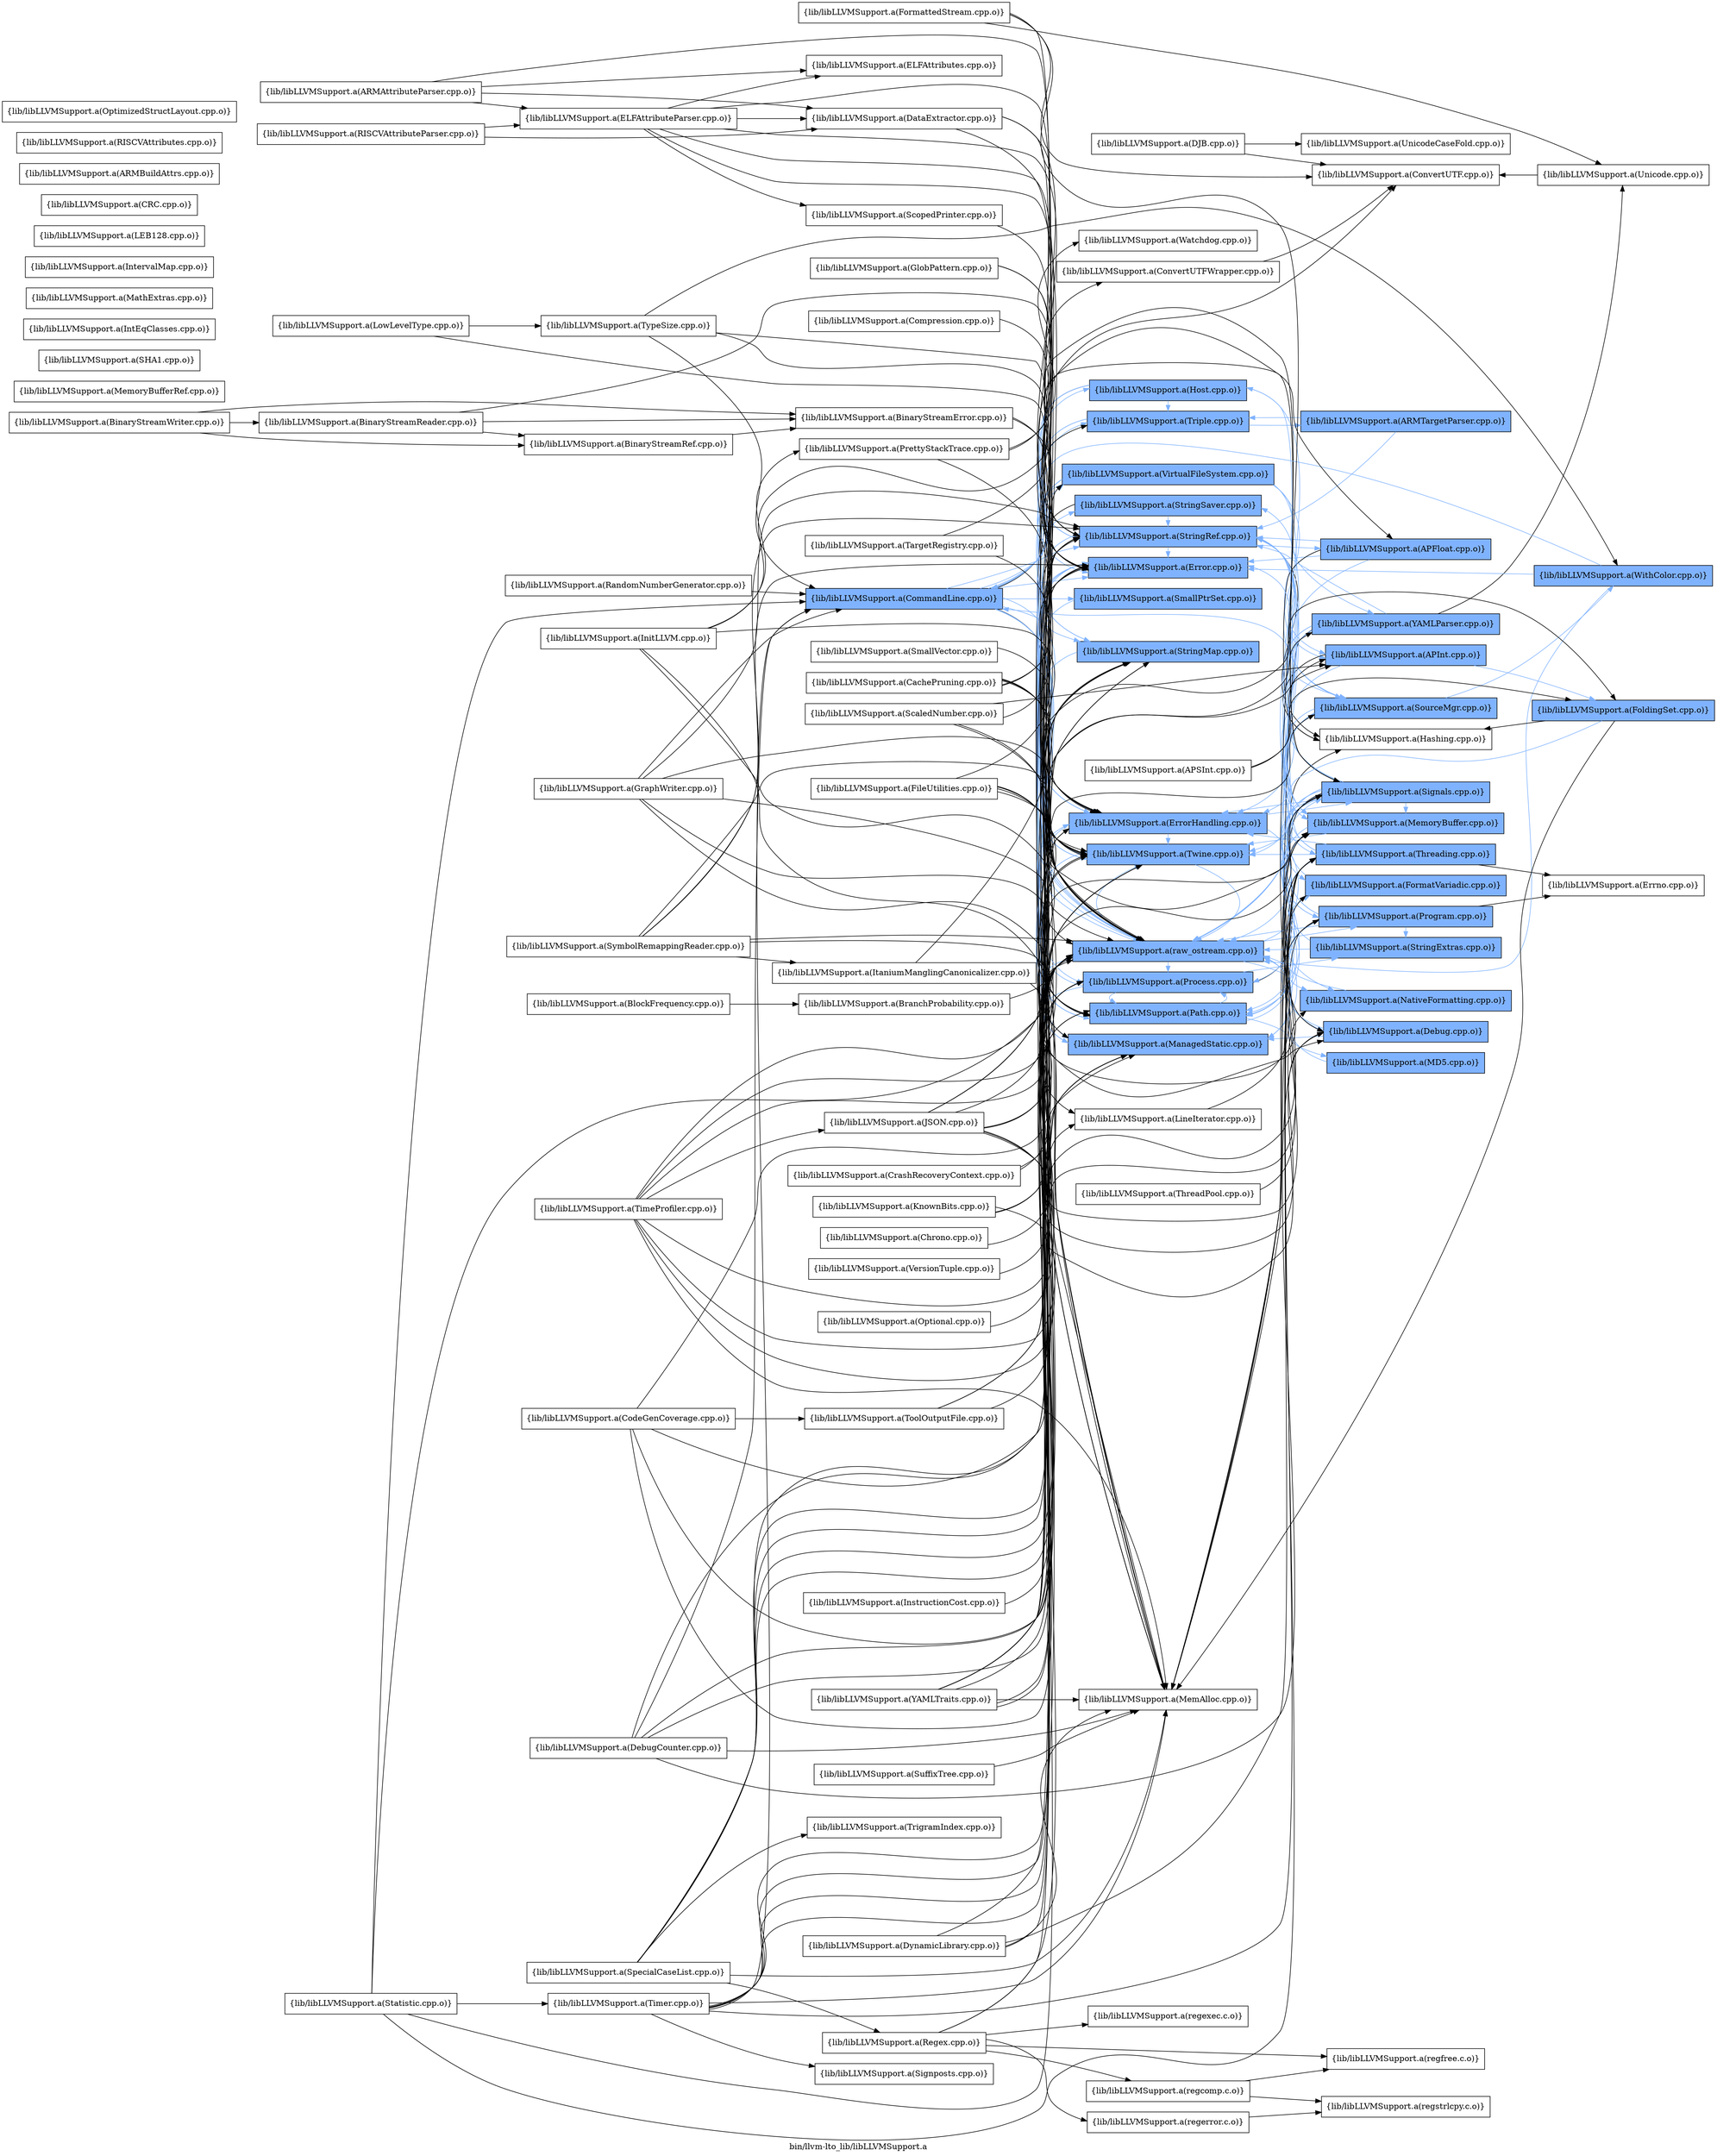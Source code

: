 digraph "bin/llvm-lto_lib/libLLVMSupport.a" {
	label="bin/llvm-lto_lib/libLLVMSupport.a";
	rankdir=LR;
	{ rank=same; Node0x55b14d5c6668;  }
	{ rank=same; Node0x55b14d5b65d8; Node0x55b14d5be5f8; Node0x55b14d5bed78; Node0x55b14d5b6bc8; Node0x55b14d5b8f18; Node0x55b14d5d0c08; Node0x55b14d5bbe98; Node0x55b14d5cd508; Node0x55b14d5cdb48; Node0x55b14d5c9ae8; Node0x55b14d5b4468; Node0x55b14d5b3068; Node0x55b14d5d8048; Node0x55b14d5d67e8; Node0x55b14d5d6f18; Node0x55b14d5d6798;  }
	{ rank=same; Node0x55b14d5b72a8; Node0x55b14d5bd3d8; Node0x55b14d5cb0c8; Node0x55b14d5ccba8; Node0x55b14d5b4738; Node0x55b14d5b3bf8; Node0x55b14d5c9818; Node0x55b14d5b4cd8; Node0x55b14d5b8798; Node0x55b14d5ce958; Node0x55b14d5d6ab8; Node0x55b14d5ca768; Node0x55b14d5b9968; Node0x55b14d5d7698; Node0x55b14d5b96e8; Node0x55b14d5d77d8;  }
	{ rank=same; Node0x55b14d5c6668;  }
	{ rank=same; Node0x55b14d5b65d8; Node0x55b14d5be5f8; Node0x55b14d5bed78; Node0x55b14d5b6bc8; Node0x55b14d5b8f18; Node0x55b14d5d0c08; Node0x55b14d5bbe98; Node0x55b14d5cd508; Node0x55b14d5cdb48; Node0x55b14d5c9ae8; Node0x55b14d5b4468; Node0x55b14d5b3068; Node0x55b14d5d8048; Node0x55b14d5d67e8; Node0x55b14d5d6f18; Node0x55b14d5d6798;  }
	{ rank=same; Node0x55b14d5b72a8; Node0x55b14d5bd3d8; Node0x55b14d5cb0c8; Node0x55b14d5ccba8; Node0x55b14d5b4738; Node0x55b14d5b3bf8; Node0x55b14d5c9818; Node0x55b14d5b4cd8; Node0x55b14d5b8798; Node0x55b14d5ce958; Node0x55b14d5d6ab8; Node0x55b14d5ca768; Node0x55b14d5b9968; Node0x55b14d5d7698; Node0x55b14d5b96e8; Node0x55b14d5d77d8;  }

	Node0x55b14d5c6668 [shape=record,shape=box,group=1,style=filled,fillcolor="0.600000 0.5 1",label="{lib/libLLVMSupport.a(CommandLine.cpp.o)}"];
	Node0x55b14d5c6668 -> Node0x55b14d5b65d8;
	Node0x55b14d5c6668 -> Node0x55b14d5be5f8[color="0.600000 0.5 1"];
	Node0x55b14d5c6668 -> Node0x55b14d5bed78[color="0.600000 0.5 1"];
	Node0x55b14d5c6668 -> Node0x55b14d5b6bc8[color="0.600000 0.5 1"];
	Node0x55b14d5c6668 -> Node0x55b14d5b8f18;
	Node0x55b14d5c6668 -> Node0x55b14d5d0c08[color="0.600000 0.5 1"];
	Node0x55b14d5c6668 -> Node0x55b14d5bbe98[color="0.600000 0.5 1"];
	Node0x55b14d5c6668 -> Node0x55b14d5cd508[color="0.600000 0.5 1"];
	Node0x55b14d5c6668 -> Node0x55b14d5cdb48[color="0.600000 0.5 1"];
	Node0x55b14d5c6668 -> Node0x55b14d5c9ae8[color="0.600000 0.5 1"];
	Node0x55b14d5c6668 -> Node0x55b14d5b4468[color="0.600000 0.5 1"];
	Node0x55b14d5c6668 -> Node0x55b14d5b3068[color="0.600000 0.5 1"];
	Node0x55b14d5c6668 -> Node0x55b14d5d8048[color="0.600000 0.5 1"];
	Node0x55b14d5c6668 -> Node0x55b14d5d67e8[color="0.600000 0.5 1"];
	Node0x55b14d5c6668 -> Node0x55b14d5d6f18[color="0.600000 0.5 1"];
	Node0x55b14d5c6668 -> Node0x55b14d5d6798[color="0.600000 0.5 1"];
	Node0x55b14d5be5f8 [shape=record,shape=box,group=1,style=filled,fillcolor="0.600000 0.5 1",label="{lib/libLLVMSupport.a(Error.cpp.o)}"];
	Node0x55b14d5be5f8 -> Node0x55b14d5bed78[color="0.600000 0.5 1"];
	Node0x55b14d5be5f8 -> Node0x55b14d5b6bc8[color="0.600000 0.5 1"];
	Node0x55b14d5be5f8 -> Node0x55b14d5b4468[color="0.600000 0.5 1"];
	Node0x55b14d5be5f8 -> Node0x55b14d5d8048[color="0.600000 0.5 1"];
	Node0x55b14d5bed78 [shape=record,shape=box,group=1,style=filled,fillcolor="0.600000 0.5 1",label="{lib/libLLVMSupport.a(ErrorHandling.cpp.o)}"];
	Node0x55b14d5bed78 -> Node0x55b14d5bd3d8[color="0.600000 0.5 1"];
	Node0x55b14d5bed78 -> Node0x55b14d5b4468[color="0.600000 0.5 1"];
	Node0x55b14d5bed78 -> Node0x55b14d5d8048[color="0.600000 0.5 1"];
	Node0x55b14d5bed78 -> Node0x55b14d5cb0c8[color="0.600000 0.5 1"];
	Node0x55b14d5cbd98 [shape=record,shape=box,group=0,label="{lib/libLLVMSupport.a(InitLLVM.cpp.o)}"];
	Node0x55b14d5cbd98 -> Node0x55b14d5bed78;
	Node0x55b14d5cbd98 -> Node0x55b14d5b6bc8;
	Node0x55b14d5cbd98 -> Node0x55b14d5b8f18;
	Node0x55b14d5cbd98 -> Node0x55b14d5bb948;
	Node0x55b14d5cbd98 -> Node0x55b14d5cb0c8;
	Node0x55b14d5b8f18 [shape=record,shape=box,group=0,label="{lib/libLLVMSupport.a(MemAlloc.cpp.o)}"];
	Node0x55b14d5b8798 [shape=record,shape=box,group=1,style=filled,fillcolor="0.600000 0.5 1",label="{lib/libLLVMSupport.a(MemoryBuffer.cpp.o)}"];
	Node0x55b14d5b8798 -> Node0x55b14d5be5f8[color="0.600000 0.5 1"];
	Node0x55b14d5b8798 -> Node0x55b14d5b4468[color="0.600000 0.5 1"];
	Node0x55b14d5b8798 -> Node0x55b14d5d6f18[color="0.600000 0.5 1"];
	Node0x55b14d5b8798 -> Node0x55b14d5d6798[color="0.600000 0.5 1"];
	Node0x55b14d5b8798 -> Node0x55b14d5d7698[color="0.600000 0.5 1"];
	Node0x55b14d5b9e18 [shape=record,shape=box,group=0,label="{lib/libLLVMSupport.a(MemoryBufferRef.cpp.o)}"];
	Node0x55b14d5ce958 [shape=record,shape=box,group=1,style=filled,fillcolor="0.600000 0.5 1",label="{lib/libLLVMSupport.a(SourceMgr.cpp.o)}"];
	Node0x55b14d5ce958 -> Node0x55b14d5b8798[color="0.600000 0.5 1"];
	Node0x55b14d5ce958 -> Node0x55b14d5cdb48[color="0.600000 0.5 1"];
	Node0x55b14d5ce958 -> Node0x55b14d5b4468[color="0.600000 0.5 1"];
	Node0x55b14d5ce958 -> Node0x55b14d5d6338[color="0.600000 0.5 1"];
	Node0x55b14d5ce958 -> Node0x55b14d5d8048[color="0.600000 0.5 1"];
	Node0x55b14d5ce958 -> Node0x55b14d5d6f18[color="0.600000 0.5 1"];
	Node0x55b14d5bbe98 [shape=record,shape=box,group=1,style=filled,fillcolor="0.600000 0.5 1",label="{lib/libLLVMSupport.a(StringMap.cpp.o)}"];
	Node0x55b14d5bbe98 -> Node0x55b14d5bed78[color="0.600000 0.5 1"];
	Node0x55b14d5cdb48 [shape=record,shape=box,group=1,style=filled,fillcolor="0.600000 0.5 1",label="{lib/libLLVMSupport.a(StringRef.cpp.o)}"];
	Node0x55b14d5cdb48 -> Node0x55b14d5b4738[color="0.600000 0.5 1"];
	Node0x55b14d5cdb48 -> Node0x55b14d5b3bf8[color="0.600000 0.5 1"];
	Node0x55b14d5cdb48 -> Node0x55b14d5be5f8[color="0.600000 0.5 1"];
	Node0x55b14d5cdb48 -> Node0x55b14d5c9818;
	Node0x55b14d5b4468 [shape=record,shape=box,group=1,style=filled,fillcolor="0.600000 0.5 1",label="{lib/libLLVMSupport.a(Twine.cpp.o)}"];
	Node0x55b14d5b4468 -> Node0x55b14d5d8048[color="0.600000 0.5 1"];
	Node0x55b14d5d8048 [shape=record,shape=box,group=1,style=filled,fillcolor="0.600000 0.5 1",label="{lib/libLLVMSupport.a(raw_ostream.cpp.o)}"];
	Node0x55b14d5d8048 -> Node0x55b14d5be5f8[color="0.600000 0.5 1"];
	Node0x55b14d5d8048 -> Node0x55b14d5bed78[color="0.600000 0.5 1"];
	Node0x55b14d5d8048 -> Node0x55b14d5ca768[color="0.600000 0.5 1"];
	Node0x55b14d5d8048 -> Node0x55b14d5b9968[color="0.600000 0.5 1"];
	Node0x55b14d5d8048 -> Node0x55b14d5b4468[color="0.600000 0.5 1"];
	Node0x55b14d5d8048 -> Node0x55b14d5d6f18[color="0.600000 0.5 1"];
	Node0x55b14d5d8048 -> Node0x55b14d5d6798[color="0.600000 0.5 1"];
	Node0x55b14d5d8048 -> Node0x55b14d5d7698[color="0.600000 0.5 1"];
	Node0x55b14d5d6f18 [shape=record,shape=box,group=1,style=filled,fillcolor="0.600000 0.5 1",label="{lib/libLLVMSupport.a(Path.cpp.o)}"];
	Node0x55b14d5d6f18 -> Node0x55b14d5be5f8[color="0.600000 0.5 1"];
	Node0x55b14d5d6f18 -> Node0x55b14d5b96e8[color="0.600000 0.5 1"];
	Node0x55b14d5d6f18 -> Node0x55b14d5cdb48[color="0.600000 0.5 1"];
	Node0x55b14d5d6f18 -> Node0x55b14d5b4468[color="0.600000 0.5 1"];
	Node0x55b14d5d6f18 -> Node0x55b14d5d6798[color="0.600000 0.5 1"];
	Node0x55b14d5d6f18 -> Node0x55b14d5cb0c8[color="0.600000 0.5 1"];
	Node0x55b14d5b3bf8 [shape=record,shape=box,group=1,style=filled,fillcolor="0.600000 0.5 1",label="{lib/libLLVMSupport.a(APInt.cpp.o)}"];
	Node0x55b14d5b3bf8 -> Node0x55b14d5d3228[color="0.600000 0.5 1"];
	Node0x55b14d5b3bf8 -> Node0x55b14d5c9818;
	Node0x55b14d5b3bf8 -> Node0x55b14d5d8048[color="0.600000 0.5 1"];
	Node0x55b14d5c9ae8 [shape=record,shape=box,group=1,style=filled,fillcolor="0.600000 0.5 1",label="{lib/libLLVMSupport.a(Triple.cpp.o)}"];
	Node0x55b14d5c9ae8 -> Node0x55b14d5cdb48[color="0.600000 0.5 1"];
	Node0x55b14d5c9ae8 -> Node0x55b14d5b4cd8[color="0.600000 0.5 1"];
	Node0x55b14d5c9ae8 -> Node0x55b14d5b4468[color="0.600000 0.5 1"];
	Node0x55b14d5b4738 [shape=record,shape=box,group=1,style=filled,fillcolor="0.600000 0.5 1",label="{lib/libLLVMSupport.a(APFloat.cpp.o)}"];
	Node0x55b14d5b4738 -> Node0x55b14d5b3bf8[color="0.600000 0.5 1"];
	Node0x55b14d5b4738 -> Node0x55b14d5be5f8[color="0.600000 0.5 1"];
	Node0x55b14d5b4738 -> Node0x55b14d5c9818;
	Node0x55b14d5b4738 -> Node0x55b14d5cdb48[color="0.600000 0.5 1"];
	Node0x55b14d5b4738 -> Node0x55b14d5d8048[color="0.600000 0.5 1"];
	Node0x55b14d5cc6a8 [shape=record,shape=box,group=0,label="{lib/libLLVMSupport.a(KnownBits.cpp.o)}"];
	Node0x55b14d5cc6a8 -> Node0x55b14d5b3bf8;
	Node0x55b14d5cc6a8 -> Node0x55b14d5bd3d8;
	Node0x55b14d5cc6a8 -> Node0x55b14d5d8048;
	Node0x55b14d5d0c08 [shape=record,shape=box,group=1,style=filled,fillcolor="0.600000 0.5 1",label="{lib/libLLVMSupport.a(SmallPtrSet.cpp.o)}"];
	Node0x55b14d5d0c08 -> Node0x55b14d5bed78[color="0.600000 0.5 1"];
	Node0x55b14d5d77d8 [shape=record,shape=box,group=1,style=filled,fillcolor="0.600000 0.5 1",label="{lib/libLLVMSupport.a(StringExtras.cpp.o)}"];
	Node0x55b14d5d77d8 -> Node0x55b14d5cdb48[color="0.600000 0.5 1"];
	Node0x55b14d5d77d8 -> Node0x55b14d5d8048[color="0.600000 0.5 1"];
	Node0x55b14d5b3d88 [shape=record,shape=box,group=0,label="{lib/libLLVMSupport.a(TypeSize.cpp.o)}"];
	Node0x55b14d5b3d88 -> Node0x55b14d5c6668;
	Node0x55b14d5b3d88 -> Node0x55b14d5bed78;
	Node0x55b14d5b3d88 -> Node0x55b14d5d6338;
	Node0x55b14d5b3d88 -> Node0x55b14d5d8048;
	Node0x55b14d5bd3d8 [shape=record,shape=box,group=1,style=filled,fillcolor="0.600000 0.5 1",label="{lib/libLLVMSupport.a(Debug.cpp.o)}"];
	Node0x55b14d5bd3d8 -> Node0x55b14d5b6bc8[color="0.600000 0.5 1"];
	Node0x55b14d5bd3d8 -> Node0x55b14d5d8048[color="0.600000 0.5 1"];
	Node0x55b14d5b6bc8 [shape=record,shape=box,group=1,style=filled,fillcolor="0.600000 0.5 1",label="{lib/libLLVMSupport.a(ManagedStatic.cpp.o)}"];
	Node0x55b14d5b6bc8 -> Node0x55b14d5ccba8[color="0.600000 0.5 1"];
	Node0x55b14d5c4818 [shape=record,shape=box,group=0,label="{lib/libLLVMSupport.a(BranchProbability.cpp.o)}"];
	Node0x55b14d5c4818 -> Node0x55b14d5d8048;
	Node0x55b14d5c6d98 [shape=record,shape=box,group=0,label="{lib/libLLVMSupport.a(CodeGenCoverage.cpp.o)}"];
	Node0x55b14d5c6d98 -> Node0x55b14d5cbc08;
	Node0x55b14d5c6d98 -> Node0x55b14d5b4468;
	Node0x55b14d5c6d98 -> Node0x55b14d5d8048;
	Node0x55b14d5c6d98 -> Node0x55b14d5d6798;
	Node0x55b14d5c6d98 -> Node0x55b14d5ccba8;
	Node0x55b14d5ca4e8 [shape=record,shape=box,group=0,label="{lib/libLLVMSupport.a(GraphWriter.cpp.o)}"];
	Node0x55b14d5ca4e8 -> Node0x55b14d5c6668;
	Node0x55b14d5ca4e8 -> Node0x55b14d5cdb48;
	Node0x55b14d5ca4e8 -> Node0x55b14d5b4468;
	Node0x55b14d5ca4e8 -> Node0x55b14d5d8048;
	Node0x55b14d5ca4e8 -> Node0x55b14d5d6f18;
	Node0x55b14d5ca4e8 -> Node0x55b14d5d7698;
	Node0x55b14d5d00c8 [shape=record,shape=box,group=0,label="{lib/libLLVMSupport.a(DynamicLibrary.cpp.o)}"];
	Node0x55b14d5d00c8 -> Node0x55b14d5b6bc8;
	Node0x55b14d5d00c8 -> Node0x55b14d5b8f18;
	Node0x55b14d5d00c8 -> Node0x55b14d5bbe98;
	Node0x55b14d5d00c8 -> Node0x55b14d5ccba8;
	Node0x55b14d5c9818 [shape=record,shape=box,group=0,label="{lib/libLLVMSupport.a(Hashing.cpp.o)}"];
	Node0x55b14d5b96e8 [shape=record,shape=box,group=1,style=filled,fillcolor="0.600000 0.5 1",label="{lib/libLLVMSupport.a(MD5.cpp.o)}"];
	Node0x55b14d5b96e8 -> Node0x55b14d5d8048[color="0.600000 0.5 1"];
	Node0x55b14d5cbb68 [shape=record,shape=box,group=0,label="{lib/libLLVMSupport.a(TargetRegistry.cpp.o)}"];
	Node0x55b14d5cbb68 -> Node0x55b14d5c9ae8;
	Node0x55b14d5cbb68 -> Node0x55b14d5d8048;
	Node0x55b14d5cd508 [shape=record,shape=box,group=1,style=filled,fillcolor="0.600000 0.5 1",label="{lib/libLLVMSupport.a(StringSaver.cpp.o)}"];
	Node0x55b14d5cd508 -> Node0x55b14d5b8f18;
	Node0x55b14d5cd508 -> Node0x55b14d5cdb48[color="0.600000 0.5 1"];
	Node0x55b14d5cfda8 [shape=record,shape=box,group=0,label="{lib/libLLVMSupport.a(SHA1.cpp.o)}"];
	Node0x55b14d5d67e8 [shape=record,shape=box,group=1,style=filled,fillcolor="0.600000 0.5 1",label="{lib/libLLVMSupport.a(Host.cpp.o)}"];
	Node0x55b14d5d67e8 -> Node0x55b14d5b8f18;
	Node0x55b14d5d67e8 -> Node0x55b14d5b8798[color="0.600000 0.5 1"];
	Node0x55b14d5d67e8 -> Node0x55b14d5bbe98[color="0.600000 0.5 1"];
	Node0x55b14d5d67e8 -> Node0x55b14d5cdb48[color="0.600000 0.5 1"];
	Node0x55b14d5d67e8 -> Node0x55b14d5c9ae8[color="0.600000 0.5 1"];
	Node0x55b14d5d67e8 -> Node0x55b14d5d8048[color="0.600000 0.5 1"];
	Node0x55b14d5cac68 [shape=record,shape=box,group=0,label="{lib/libLLVMSupport.a(IntEqClasses.cpp.o)}"];
	Node0x55b14d5b8a68 [shape=record,shape=box,group=0,label="{lib/libLLVMSupport.a(MathExtras.cpp.o)}"];
	Node0x55b14d5cc9c8 [shape=record,shape=box,group=0,label="{lib/libLLVMSupport.a(IntervalMap.cpp.o)}"];
	Node0x55b14d5c4d68 [shape=record,shape=box,group=0,label="{lib/libLLVMSupport.a(BlockFrequency.cpp.o)}"];
	Node0x55b14d5c4d68 -> Node0x55b14d5c4818;
	Node0x55b14d5d2008 [shape=record,shape=box,group=0,label="{lib/libLLVMSupport.a(ScaledNumber.cpp.o)}"];
	Node0x55b14d5d2008 -> Node0x55b14d5b4738;
	Node0x55b14d5d2008 -> Node0x55b14d5b3bf8;
	Node0x55b14d5d2008 -> Node0x55b14d5bd3d8;
	Node0x55b14d5d2008 -> Node0x55b14d5d8048;
	Node0x55b14d5d3228 [shape=record,shape=box,group=1,style=filled,fillcolor="0.600000 0.5 1",label="{lib/libLLVMSupport.a(FoldingSet.cpp.o)}"];
	Node0x55b14d5d3228 -> Node0x55b14d5bed78[color="0.600000 0.5 1"];
	Node0x55b14d5d3228 -> Node0x55b14d5c9818;
	Node0x55b14d5d3228 -> Node0x55b14d5b8f18;
	Node0x55b14d5b7ca8 [shape=record,shape=box,group=0,label="{lib/libLLVMSupport.a(LowLevelType.cpp.o)}"];
	Node0x55b14d5b7ca8 -> Node0x55b14d5b3d88;
	Node0x55b14d5b7ca8 -> Node0x55b14d5d8048;
	Node0x55b14d5d7148 [shape=record,shape=box,group=0,label="{lib/libLLVMSupport.a(YAMLTraits.cpp.o)}"];
	Node0x55b14d5d7148 -> Node0x55b14d5bed78;
	Node0x55b14d5d7148 -> Node0x55b14d5b5cc8;
	Node0x55b14d5d7148 -> Node0x55b14d5b8f18;
	Node0x55b14d5d7148 -> Node0x55b14d5b8798;
	Node0x55b14d5d7148 -> Node0x55b14d5ce958;
	Node0x55b14d5d7148 -> Node0x55b14d5bbe98;
	Node0x55b14d5d7148 -> Node0x55b14d5cdb48;
	Node0x55b14d5d7148 -> Node0x55b14d5b4468;
	Node0x55b14d5d7148 -> Node0x55b14d5d6ab8;
	Node0x55b14d5d7148 -> Node0x55b14d5d8048;
	Node0x55b14d5b5cc8 [shape=record,shape=box,group=0,label="{lib/libLLVMSupport.a(LineIterator.cpp.o)}"];
	Node0x55b14d5b5cc8 -> Node0x55b14d5b8798;
	Node0x55b14d5bd108 [shape=record,shape=box,group=0,label="{lib/libLLVMSupport.a(DebugCounter.cpp.o)}"];
	Node0x55b14d5bd108 -> Node0x55b14d5c6668;
	Node0x55b14d5bd108 -> Node0x55b14d5bd3d8;
	Node0x55b14d5bd108 -> Node0x55b14d5b6bc8;
	Node0x55b14d5bd108 -> Node0x55b14d5b8f18;
	Node0x55b14d5bd108 -> Node0x55b14d5cdb48;
	Node0x55b14d5bd108 -> Node0x55b14d5d8048;
	Node0x55b14d5cb078 [shape=record,shape=box,group=0,label="{lib/libLLVMSupport.a(Timer.cpp.o)}"];
	Node0x55b14d5cb078 -> Node0x55b14d5c6668;
	Node0x55b14d5cb078 -> Node0x55b14d5b6bc8;
	Node0x55b14d5cb078 -> Node0x55b14d5b8f18;
	Node0x55b14d5cb078 -> Node0x55b14d5bbe98;
	Node0x55b14d5cb078 -> Node0x55b14d5cb848;
	Node0x55b14d5cb078 -> Node0x55b14d5d8048;
	Node0x55b14d5cb078 -> Node0x55b14d5d6798;
	Node0x55b14d5cb078 -> Node0x55b14d5ccba8;
	Node0x55b14d5ce228 [shape=record,shape=box,group=0,label="{lib/libLLVMSupport.a(SuffixTree.cpp.o)}"];
	Node0x55b14d5ce228 -> Node0x55b14d5b8f18;
	Node0x55b14d5d6338 [shape=record,shape=box,group=1,style=filled,fillcolor="0.600000 0.5 1",label="{lib/libLLVMSupport.a(WithColor.cpp.o)}"];
	Node0x55b14d5d6338 -> Node0x55b14d5c6668[color="0.600000 0.5 1"];
	Node0x55b14d5d6338 -> Node0x55b14d5be5f8[color="0.600000 0.5 1"];
	Node0x55b14d5d6338 -> Node0x55b14d5d8048[color="0.600000 0.5 1"];
	Node0x55b14d5d2b48 [shape=record,shape=box,group=0,label="{lib/libLLVMSupport.a(FormattedStream.cpp.o)}"];
	Node0x55b14d5d2b48 -> Node0x55b14d5b72a8;
	Node0x55b14d5d2b48 -> Node0x55b14d5bd3d8;
	Node0x55b14d5d2b48 -> Node0x55b14d5b36a8;
	Node0x55b14d5d2b48 -> Node0x55b14d5d8048;
	Node0x55b14d5d3278 [shape=record,shape=box,group=0,label="{lib/libLLVMSupport.a(Regex.cpp.o)}"];
	Node0x55b14d5d3278 -> Node0x55b14d5cdb48;
	Node0x55b14d5d3278 -> Node0x55b14d5b4468;
	Node0x55b14d5d3278 -> Node0x55b14d5d35e8;
	Node0x55b14d5d3278 -> Node0x55b14d5cf538;
	Node0x55b14d5d3278 -> Node0x55b14d5ce8b8;
	Node0x55b14d5d3278 -> Node0x55b14d5d0578;
	Node0x55b14d5cb118 [shape=record,shape=box,group=0,label="{lib/libLLVMSupport.a(InstructionCost.cpp.o)}"];
	Node0x55b14d5cb118 -> Node0x55b14d5d8048;
	Node0x55b14d5cbc08 [shape=record,shape=box,group=0,label="{lib/libLLVMSupport.a(ToolOutputFile.cpp.o)}"];
	Node0x55b14d5cbc08 -> Node0x55b14d5d8048;
	Node0x55b14d5cbc08 -> Node0x55b14d5d6f18;
	Node0x55b14d5cbc08 -> Node0x55b14d5cb0c8;
	Node0x55b14d5c6118 [shape=record,shape=box,group=0,label="{lib/libLLVMSupport.a(Chrono.cpp.o)}"];
	Node0x55b14d5c6118 -> Node0x55b14d5d8048;
	Node0x55b14d5bb948 [shape=record,shape=box,group=0,label="{lib/libLLVMSupport.a(PrettyStackTrace.cpp.o)}"];
	Node0x55b14d5bb948 -> Node0x55b14d5d8048;
	Node0x55b14d5bb948 -> Node0x55b14d5cb0c8;
	Node0x55b14d5bb948 -> Node0x55b14d5cce78;
	Node0x55b14d5cc7e8 [shape=record,shape=box,group=0,label="{lib/libLLVMSupport.a(TimeProfiler.cpp.o)}"];
	Node0x55b14d5cc7e8 -> Node0x55b14d5be5f8;
	Node0x55b14d5cc7e8 -> Node0x55b14d5b8f18;
	Node0x55b14d5cc7e8 -> Node0x55b14d5bbe98;
	Node0x55b14d5cc7e8 -> Node0x55b14d5ccfb8;
	Node0x55b14d5cc7e8 -> Node0x55b14d5b4468;
	Node0x55b14d5cc7e8 -> Node0x55b14d5d8048;
	Node0x55b14d5cc7e8 -> Node0x55b14d5d6f18;
	Node0x55b14d5cc7e8 -> Node0x55b14d5d6798;
	Node0x55b14d5cf0d8 [shape=record,shape=box,group=0,label="{lib/libLLVMSupport.a(Statistic.cpp.o)}"];
	Node0x55b14d5cf0d8 -> Node0x55b14d5c6668;
	Node0x55b14d5cf0d8 -> Node0x55b14d5b6bc8;
	Node0x55b14d5cf0d8 -> Node0x55b14d5cb078;
	Node0x55b14d5cf0d8 -> Node0x55b14d5d8048;
	Node0x55b14d5cf0d8 -> Node0x55b14d5ccba8;
	Node0x55b14d5ccba8 [shape=record,shape=box,group=1,style=filled,fillcolor="0.600000 0.5 1",label="{lib/libLLVMSupport.a(Threading.cpp.o)}"];
	Node0x55b14d5ccba8 -> Node0x55b14d5bed78[color="0.600000 0.5 1"];
	Node0x55b14d5ccba8 -> Node0x55b14d5b8f18;
	Node0x55b14d5ccba8 -> Node0x55b14d5cdb48[color="0.600000 0.5 1"];
	Node0x55b14d5ccba8 -> Node0x55b14d5b4468[color="0.600000 0.5 1"];
	Node0x55b14d5ccba8 -> Node0x55b14d5d67e8[color="0.600000 0.5 1"];
	Node0x55b14d5ccba8 -> Node0x55b14d5d76e8;
	Node0x55b14d5ca768 [shape=record,shape=box,group=1,style=filled,fillcolor="0.600000 0.5 1",label="{lib/libLLVMSupport.a(FormatVariadic.cpp.o)}"];
	Node0x55b14d5ca768 -> Node0x55b14d5cdb48[color="0.600000 0.5 1"];
	Node0x55b14d5b9968 [shape=record,shape=box,group=1,style=filled,fillcolor="0.600000 0.5 1",label="{lib/libLLVMSupport.a(NativeFormatting.cpp.o)}"];
	Node0x55b14d5b9968 -> Node0x55b14d5d8048[color="0.600000 0.5 1"];
	Node0x55b14d5cc248 [shape=record,shape=box,group=0,label="{lib/libLLVMSupport.a(ThreadPool.cpp.o)}"];
	Node0x55b14d5cc248 -> Node0x55b14d5ccba8;
	Node0x55b14d5c54e8 [shape=record,shape=box,group=0,label="{lib/libLLVMSupport.a(CachePruning.cpp.o)}"];
	Node0x55b14d5c54e8 -> Node0x55b14d5be5f8;
	Node0x55b14d5c54e8 -> Node0x55b14d5bed78;
	Node0x55b14d5c54e8 -> Node0x55b14d5cdb48;
	Node0x55b14d5c54e8 -> Node0x55b14d5b4468;
	Node0x55b14d5c54e8 -> Node0x55b14d5d8048;
	Node0x55b14d5c54e8 -> Node0x55b14d5d6f18;
	Node0x55b14d5badb8 [shape=record,shape=box,group=0,label="{lib/libLLVMSupport.a(FileUtilities.cpp.o)}"];
	Node0x55b14d5badb8 -> Node0x55b14d5be5f8;
	Node0x55b14d5badb8 -> Node0x55b14d5b8798;
	Node0x55b14d5badb8 -> Node0x55b14d5b4468;
	Node0x55b14d5badb8 -> Node0x55b14d5d8048;
	Node0x55b14d5badb8 -> Node0x55b14d5d6f18;
	Node0x55b14d5c2c48 [shape=record,shape=box,group=0,label="{lib/libLLVMSupport.a(Compression.cpp.o)}"];
	Node0x55b14d5c2c48 -> Node0x55b14d5be5f8;
	Node0x55b14d5cb0c8 [shape=record,shape=box,group=1,style=filled,fillcolor="0.600000 0.5 1",label="{lib/libLLVMSupport.a(Signals.cpp.o)}"];
	Node0x55b14d5cb0c8 -> Node0x55b14d5c6668[color="0.600000 0.5 1"];
	Node0x55b14d5cb0c8 -> Node0x55b14d5bed78[color="0.600000 0.5 1"];
	Node0x55b14d5cb0c8 -> Node0x55b14d5ca768[color="0.600000 0.5 1"];
	Node0x55b14d5cb0c8 -> Node0x55b14d5b6bc8[color="0.600000 0.5 1"];
	Node0x55b14d5cb0c8 -> Node0x55b14d5b8f18;
	Node0x55b14d5cb0c8 -> Node0x55b14d5b8798[color="0.600000 0.5 1"];
	Node0x55b14d5cb0c8 -> Node0x55b14d5b9968[color="0.600000 0.5 1"];
	Node0x55b14d5cb0c8 -> Node0x55b14d5cdb48[color="0.600000 0.5 1"];
	Node0x55b14d5cb0c8 -> Node0x55b14d5b4468[color="0.600000 0.5 1"];
	Node0x55b14d5cb0c8 -> Node0x55b14d5d8048[color="0.600000 0.5 1"];
	Node0x55b14d5cb0c8 -> Node0x55b14d5d6f18[color="0.600000 0.5 1"];
	Node0x55b14d5cb0c8 -> Node0x55b14d5d7698[color="0.600000 0.5 1"];
	Node0x55b14d5cb0c8 -> Node0x55b14d5ccba8[color="0.600000 0.5 1"];
	Node0x55b14d5ce2c8 [shape=record,shape=box,group=0,label="{lib/libLLVMSupport.a(LEB128.cpp.o)}"];
	Node0x55b14d5b6308 [shape=record,shape=box,group=0,label="{lib/libLLVMSupport.a(CRC.cpp.o)}"];
	Node0x55b14d5b7528 [shape=record,shape=box,group=0,label="{lib/libLLVMSupport.a(DataExtractor.cpp.o)}"];
	Node0x55b14d5b7528 -> Node0x55b14d5be5f8;
	Node0x55b14d5b7528 -> Node0x55b14d5cdb48;
	Node0x55b14d5b7528 -> Node0x55b14d5d8048;
	Node0x55b14d5b2fc8 [shape=record,shape=box,group=0,label="{lib/libLLVMSupport.a(ARMBuildAttrs.cpp.o)}"];
	Node0x55b14d5bd7e8 [shape=record,shape=box,group=0,label="{lib/libLLVMSupport.a(ELFAttributeParser.cpp.o)}"];
	Node0x55b14d5bd7e8 -> Node0x55b14d5b7528;
	Node0x55b14d5bd7e8 -> Node0x55b14d5bea08;
	Node0x55b14d5bd7e8 -> Node0x55b14d5be5f8;
	Node0x55b14d5bd7e8 -> Node0x55b14d5d0078;
	Node0x55b14d5bd7e8 -> Node0x55b14d5cdb48;
	Node0x55b14d5bd7e8 -> Node0x55b14d5b4468;
	Node0x55b14d5bd7e8 -> Node0x55b14d5d8048;
	Node0x55b14d5d3048 [shape=record,shape=box,group=0,label="{lib/libLLVMSupport.a(RISCVAttributes.cpp.o)}"];
	Node0x55b14d5c8698 [shape=record,shape=box,group=0,label="{lib/libLLVMSupport.a(BinaryStreamReader.cpp.o)}"];
	Node0x55b14d5c8698 -> Node0x55b14d5c7a18;
	Node0x55b14d5c8698 -> Node0x55b14d5c92c8;
	Node0x55b14d5c8698 -> Node0x55b14d5be5f8;
	Node0x55b14d5c7a18 [shape=record,shape=box,group=0,label="{lib/libLLVMSupport.a(BinaryStreamError.cpp.o)}"];
	Node0x55b14d5c7a18 -> Node0x55b14d5be5f8;
	Node0x55b14d5c7a18 -> Node0x55b14d5d8048;
	Node0x55b14d5c92c8 [shape=record,shape=box,group=0,label="{lib/libLLVMSupport.a(BinaryStreamRef.cpp.o)}"];
	Node0x55b14d5c92c8 -> Node0x55b14d5c7a18;
	Node0x55b14d5c7d38 [shape=record,shape=box,group=0,label="{lib/libLLVMSupport.a(ARMAttributeParser.cpp.o)}"];
	Node0x55b14d5c7d38 -> Node0x55b14d5b7528;
	Node0x55b14d5c7d38 -> Node0x55b14d5bd7e8;
	Node0x55b14d5c7d38 -> Node0x55b14d5bea08;
	Node0x55b14d5c7d38 -> Node0x55b14d5d8048;
	Node0x55b14d5bea08 [shape=record,shape=box,group=0,label="{lib/libLLVMSupport.a(ELFAttributes.cpp.o)}"];
	Node0x55b14d5d6798 [shape=record,shape=box,group=1,style=filled,fillcolor="0.600000 0.5 1",label="{lib/libLLVMSupport.a(Process.cpp.o)}"];
	Node0x55b14d5d6798 -> Node0x55b14d5be5f8[color="0.600000 0.5 1"];
	Node0x55b14d5d6798 -> Node0x55b14d5c9818;
	Node0x55b14d5d6798 -> Node0x55b14d5b6bc8[color="0.600000 0.5 1"];
	Node0x55b14d5d6798 -> Node0x55b14d5d77d8[color="0.600000 0.5 1"];
	Node0x55b14d5d6798 -> Node0x55b14d5d6f18[color="0.600000 0.5 1"];
	Node0x55b14d5b65d8 [shape=record,shape=box,group=0,label="{lib/libLLVMSupport.a(ConvertUTFWrapper.cpp.o)}"];
	Node0x55b14d5b65d8 -> Node0x55b14d5b72a8;
	Node0x55b14d5b3068 [shape=record,shape=box,group=1,style=filled,fillcolor="0.600000 0.5 1",label="{lib/libLLVMSupport.a(VirtualFileSystem.cpp.o)}"];
	Node0x55b14d5b3068 -> Node0x55b14d5be5f8[color="0.600000 0.5 1"];
	Node0x55b14d5b3068 -> Node0x55b14d5b8f18;
	Node0x55b14d5b3068 -> Node0x55b14d5b8798[color="0.600000 0.5 1"];
	Node0x55b14d5b3068 -> Node0x55b14d5ce958[color="0.600000 0.5 1"];
	Node0x55b14d5b3068 -> Node0x55b14d5bbe98[color="0.600000 0.5 1"];
	Node0x55b14d5b3068 -> Node0x55b14d5cdb48[color="0.600000 0.5 1"];
	Node0x55b14d5b3068 -> Node0x55b14d5b4468[color="0.600000 0.5 1"];
	Node0x55b14d5b3068 -> Node0x55b14d5d6ab8[color="0.600000 0.5 1"];
	Node0x55b14d5b3068 -> Node0x55b14d5d8048[color="0.600000 0.5 1"];
	Node0x55b14d5b3068 -> Node0x55b14d5d6f18[color="0.600000 0.5 1"];
	Node0x55b14d5b72a8 [shape=record,shape=box,group=0,label="{lib/libLLVMSupport.a(ConvertUTF.cpp.o)}"];
	Node0x55b14d5d0078 [shape=record,shape=box,group=0,label="{lib/libLLVMSupport.a(ScopedPrinter.cpp.o)}"];
	Node0x55b14d5d0078 -> Node0x55b14d5d8048;
	Node0x55b14d5b36a8 [shape=record,shape=box,group=0,label="{lib/libLLVMSupport.a(Unicode.cpp.o)}"];
	Node0x55b14d5b36a8 -> Node0x55b14d5b72a8;
	Node0x55b14d5d7698 [shape=record,shape=box,group=1,style=filled,fillcolor="0.600000 0.5 1",label="{lib/libLLVMSupport.a(Program.cpp.o)}"];
	Node0x55b14d5d7698 -> Node0x55b14d5b8f18;
	Node0x55b14d5d7698 -> Node0x55b14d5d77d8[color="0.600000 0.5 1"];
	Node0x55b14d5d7698 -> Node0x55b14d5cd508[color="0.600000 0.5 1"];
	Node0x55b14d5d7698 -> Node0x55b14d5cdb48[color="0.600000 0.5 1"];
	Node0x55b14d5d7698 -> Node0x55b14d5d8048[color="0.600000 0.5 1"];
	Node0x55b14d5d7698 -> Node0x55b14d5d6f18[color="0.600000 0.5 1"];
	Node0x55b14d5d7698 -> Node0x55b14d5d76e8;
	Node0x55b14d5cce78 [shape=record,shape=box,group=0,label="{lib/libLLVMSupport.a(Watchdog.cpp.o)}"];
	Node0x55b14d5bac28 [shape=record,shape=box,group=0,label="{lib/libLLVMSupport.a(RandomNumberGenerator.cpp.o)}"];
	Node0x55b14d5bac28 -> Node0x55b14d5c6668;
	Node0x55b14d5d35e8 [shape=record,shape=box,group=0,label="{lib/libLLVMSupport.a(regcomp.c.o)}"];
	Node0x55b14d5d35e8 -> Node0x55b14d5d0578;
	Node0x55b14d5d35e8 -> Node0x55b14d5d0ca8;
	Node0x55b14d5cf538 [shape=record,shape=box,group=0,label="{lib/libLLVMSupport.a(regerror.c.o)}"];
	Node0x55b14d5cf538 -> Node0x55b14d5d0ca8;
	Node0x55b14d5ce8b8 [shape=record,shape=box,group=0,label="{lib/libLLVMSupport.a(regexec.c.o)}"];
	Node0x55b14d5d0578 [shape=record,shape=box,group=0,label="{lib/libLLVMSupport.a(regfree.c.o)}"];
	Node0x55b14d5d0e38 [shape=record,shape=box,group=0,label="{lib/libLLVMSupport.a(RISCVAttributeParser.cpp.o)}"];
	Node0x55b14d5d0e38 -> Node0x55b14d5b7528;
	Node0x55b14d5d0e38 -> Node0x55b14d5bd7e8;
	Node0x55b14d5ceae8 [shape=record,shape=box,group=0,label="{lib/libLLVMSupport.a(SmallVector.cpp.o)}"];
	Node0x55b14d5ceae8 -> Node0x55b14d5bed78;
	Node0x55b14d5ccfb8 [shape=record,shape=box,group=0,label="{lib/libLLVMSupport.a(JSON.cpp.o)}"];
	Node0x55b14d5ccfb8 -> Node0x55b14d5b72a8;
	Node0x55b14d5ccfb8 -> Node0x55b14d5be5f8;
	Node0x55b14d5ccfb8 -> Node0x55b14d5ca768;
	Node0x55b14d5ccfb8 -> Node0x55b14d5b8f18;
	Node0x55b14d5ccfb8 -> Node0x55b14d5b9968;
	Node0x55b14d5ccfb8 -> Node0x55b14d5cdb48;
	Node0x55b14d5ccfb8 -> Node0x55b14d5b4468;
	Node0x55b14d5ccfb8 -> Node0x55b14d5d8048;
	Node0x55b14d5cb848 [shape=record,shape=box,group=0,label="{lib/libLLVMSupport.a(Signposts.cpp.o)}"];
	Node0x55b14d5b4cd8 [shape=record,shape=box,group=1,style=filled,fillcolor="0.600000 0.5 1",label="{lib/libLLVMSupport.a(ARMTargetParser.cpp.o)}"];
	Node0x55b14d5b4cd8 -> Node0x55b14d5cdb48[color="0.600000 0.5 1"];
	Node0x55b14d5b4cd8 -> Node0x55b14d5c9ae8[color="0.600000 0.5 1"];
	Node0x55b14d5d6ab8 [shape=record,shape=box,group=1,style=filled,fillcolor="0.600000 0.5 1",label="{lib/libLLVMSupport.a(YAMLParser.cpp.o)}"];
	Node0x55b14d5d6ab8 -> Node0x55b14d5bed78[color="0.600000 0.5 1"];
	Node0x55b14d5d6ab8 -> Node0x55b14d5b8f18;
	Node0x55b14d5d6ab8 -> Node0x55b14d5b8798[color="0.600000 0.5 1"];
	Node0x55b14d5d6ab8 -> Node0x55b14d5ce958[color="0.600000 0.5 1"];
	Node0x55b14d5d6ab8 -> Node0x55b14d5cdb48[color="0.600000 0.5 1"];
	Node0x55b14d5d6ab8 -> Node0x55b14d5b36a8;
	Node0x55b14d5d6ab8 -> Node0x55b14d5d8048[color="0.600000 0.5 1"];
	Node0x55b14d5d7878 [shape=record,shape=box,group=0,label="{lib/libLLVMSupport.a(VersionTuple.cpp.o)}"];
	Node0x55b14d5d7878 -> Node0x55b14d5d8048;
	Node0x55b14d5d0ca8 [shape=record,shape=box,group=0,label="{lib/libLLVMSupport.a(regstrlcpy.c.o)}"];
	Node0x55b14d5d7e18 [shape=record,shape=box,group=0,label="{lib/libLLVMSupport.a(CrashRecoveryContext.cpp.o)}"];
	Node0x55b14d5d7e18 -> Node0x55b14d5b6bc8;
	Node0x55b14d5d7e18 -> Node0x55b14d5cb0c8;
	Node0x55b14d5d76e8 [shape=record,shape=box,group=0,label="{lib/libLLVMSupport.a(Errno.cpp.o)}"];
	Node0x55b14d5bbcb8 [shape=record,shape=box,group=0,label="{lib/libLLVMSupport.a(DJB.cpp.o)}"];
	Node0x55b14d5bbcb8 -> Node0x55b14d5b72a8;
	Node0x55b14d5bbcb8 -> Node0x55b14d5bc348;
	Node0x55b14d5bc348 [shape=record,shape=box,group=0,label="{lib/libLLVMSupport.a(UnicodeCaseFold.cpp.o)}"];
	Node0x55b14d5bfc78 [shape=record,shape=box,group=0,label="{lib/libLLVMSupport.a(BinaryStreamWriter.cpp.o)}"];
	Node0x55b14d5bfc78 -> Node0x55b14d5c7a18;
	Node0x55b14d5bfc78 -> Node0x55b14d5c8698;
	Node0x55b14d5bfc78 -> Node0x55b14d5c92c8;
	Node0x55b14d5bced8 [shape=record,shape=box,group=0,label="{lib/libLLVMSupport.a(Optional.cpp.o)}"];
	Node0x55b14d5bced8 -> Node0x55b14d5d8048;
	Node0x55b14d5b6f88 [shape=record,shape=box,group=0,label="{lib/libLLVMSupport.a(SpecialCaseList.cpp.o)}"];
	Node0x55b14d5b6f88 -> Node0x55b14d5bed78;
	Node0x55b14d5b6f88 -> Node0x55b14d5b8f18;
	Node0x55b14d5b6f88 -> Node0x55b14d5d3278;
	Node0x55b14d5b6f88 -> Node0x55b14d5bbe98;
	Node0x55b14d5b6f88 -> Node0x55b14d5cdb48;
	Node0x55b14d5b6f88 -> Node0x55b14d5b4468;
	Node0x55b14d5b6f88 -> Node0x55b14d5b3068;
	Node0x55b14d5b6f88 -> Node0x55b14d5d2378;
	Node0x55b14d5d2378 [shape=record,shape=box,group=0,label="{lib/libLLVMSupport.a(TrigramIndex.cpp.o)}"];
	Node0x55b14d5b5e08 [shape=record,shape=box,group=0,label="{lib/libLLVMSupport.a(OptimizedStructLayout.cpp.o)}"];
	Node0x55b14d5b2d98 [shape=record,shape=box,group=0,label="{lib/libLLVMSupport.a(GlobPattern.cpp.o)}"];
	Node0x55b14d5b2d98 -> Node0x55b14d5be5f8;
	Node0x55b14d5b2d98 -> Node0x55b14d5cdb48;
	Node0x55b14d5b9508 [shape=record,shape=box,group=0,label="{lib/libLLVMSupport.a(APSInt.cpp.o)}"];
	Node0x55b14d5b9508 -> Node0x55b14d5b3bf8;
	Node0x55b14d5b9508 -> Node0x55b14d5d3228;
	Node0x55b14d5d2288 [shape=record,shape=box,group=0,label="{lib/libLLVMSupport.a(ItaniumManglingCanonicalizer.cpp.o)}"];
	Node0x55b14d5d2288 -> Node0x55b14d5d3228;
	Node0x55b14d5d2288 -> Node0x55b14d5b8f18;
	Node0x55b14d5b4be8 [shape=record,shape=box,group=0,label="{lib/libLLVMSupport.a(SymbolRemappingReader.cpp.o)}"];
	Node0x55b14d5b4be8 -> Node0x55b14d5be5f8;
	Node0x55b14d5b4be8 -> Node0x55b14d5b5cc8;
	Node0x55b14d5b4be8 -> Node0x55b14d5cdb48;
	Node0x55b14d5b4be8 -> Node0x55b14d5b4468;
	Node0x55b14d5b4be8 -> Node0x55b14d5d8048;
	Node0x55b14d5b4be8 -> Node0x55b14d5d2288;
}
